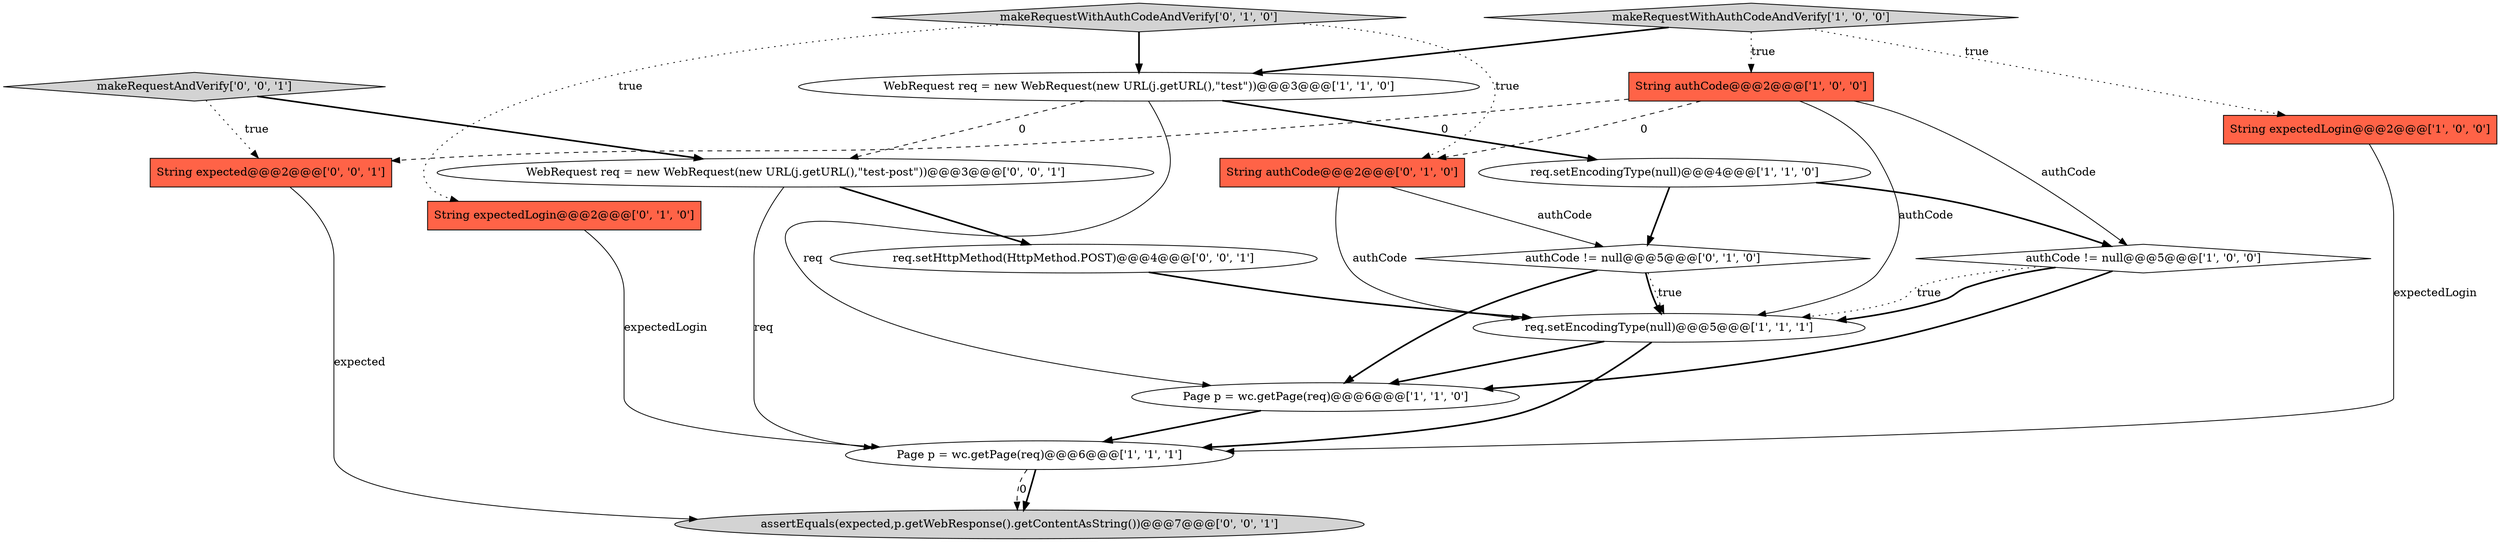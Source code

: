 digraph {
10 [style = filled, label = "authCode != null@@@5@@@['0', '1', '0']", fillcolor = white, shape = diamond image = "AAA0AAABBB2BBB"];
8 [style = filled, label = "String authCode@@@2@@@['1', '0', '0']", fillcolor = tomato, shape = box image = "AAA1AAABBB1BBB"];
11 [style = filled, label = "String authCode@@@2@@@['0', '1', '0']", fillcolor = tomato, shape = box image = "AAA1AAABBB2BBB"];
3 [style = filled, label = "Page p = wc.getPage(req)@@@6@@@['1', '1', '1']", fillcolor = white, shape = ellipse image = "AAA0AAABBB1BBB"];
5 [style = filled, label = "req.setEncodingType(null)@@@5@@@['1', '1', '1']", fillcolor = white, shape = ellipse image = "AAA0AAABBB1BBB"];
12 [style = filled, label = "makeRequestWithAuthCodeAndVerify['0', '1', '0']", fillcolor = lightgray, shape = diamond image = "AAA0AAABBB2BBB"];
0 [style = filled, label = "req.setEncodingType(null)@@@4@@@['1', '1', '0']", fillcolor = white, shape = ellipse image = "AAA0AAABBB1BBB"];
14 [style = filled, label = "String expected@@@2@@@['0', '0', '1']", fillcolor = tomato, shape = box image = "AAA0AAABBB3BBB"];
1 [style = filled, label = "authCode != null@@@5@@@['1', '0', '0']", fillcolor = white, shape = diamond image = "AAA0AAABBB1BBB"];
16 [style = filled, label = "assertEquals(expected,p.getWebResponse().getContentAsString())@@@7@@@['0', '0', '1']", fillcolor = lightgray, shape = ellipse image = "AAA0AAABBB3BBB"];
17 [style = filled, label = "makeRequestAndVerify['0', '0', '1']", fillcolor = lightgray, shape = diamond image = "AAA0AAABBB3BBB"];
4 [style = filled, label = "String expectedLogin@@@2@@@['1', '0', '0']", fillcolor = tomato, shape = box image = "AAA0AAABBB1BBB"];
6 [style = filled, label = "Page p = wc.getPage(req)@@@6@@@['1', '1', '0']", fillcolor = white, shape = ellipse image = "AAA0AAABBB1BBB"];
13 [style = filled, label = "req.setHttpMethod(HttpMethod.POST)@@@4@@@['0', '0', '1']", fillcolor = white, shape = ellipse image = "AAA0AAABBB3BBB"];
2 [style = filled, label = "WebRequest req = new WebRequest(new URL(j.getURL(),\"test\"))@@@3@@@['1', '1', '0']", fillcolor = white, shape = ellipse image = "AAA0AAABBB1BBB"];
7 [style = filled, label = "makeRequestWithAuthCodeAndVerify['1', '0', '0']", fillcolor = lightgray, shape = diamond image = "AAA0AAABBB1BBB"];
9 [style = filled, label = "String expectedLogin@@@2@@@['0', '1', '0']", fillcolor = tomato, shape = box image = "AAA0AAABBB2BBB"];
15 [style = filled, label = "WebRequest req = new WebRequest(new URL(j.getURL(),\"test-post\"))@@@3@@@['0', '0', '1']", fillcolor = white, shape = ellipse image = "AAA0AAABBB3BBB"];
1->5 [style = bold, label=""];
5->3 [style = bold, label=""];
6->3 [style = bold, label=""];
15->13 [style = bold, label=""];
8->1 [style = solid, label="authCode"];
11->5 [style = solid, label="authCode"];
17->14 [style = dotted, label="true"];
8->14 [style = dashed, label="0"];
3->16 [style = bold, label=""];
14->16 [style = solid, label="expected"];
10->5 [style = dotted, label="true"];
9->3 [style = solid, label="expectedLogin"];
10->6 [style = bold, label=""];
15->3 [style = solid, label="req"];
12->11 [style = dotted, label="true"];
2->15 [style = dashed, label="0"];
2->6 [style = solid, label="req"];
12->2 [style = bold, label=""];
0->10 [style = bold, label=""];
2->0 [style = bold, label=""];
1->6 [style = bold, label=""];
10->5 [style = bold, label=""];
5->6 [style = bold, label=""];
7->2 [style = bold, label=""];
0->1 [style = bold, label=""];
8->5 [style = solid, label="authCode"];
11->10 [style = solid, label="authCode"];
7->4 [style = dotted, label="true"];
17->15 [style = bold, label=""];
13->5 [style = bold, label=""];
8->11 [style = dashed, label="0"];
7->8 [style = dotted, label="true"];
1->5 [style = dotted, label="true"];
3->16 [style = dashed, label="0"];
4->3 [style = solid, label="expectedLogin"];
12->9 [style = dotted, label="true"];
}
